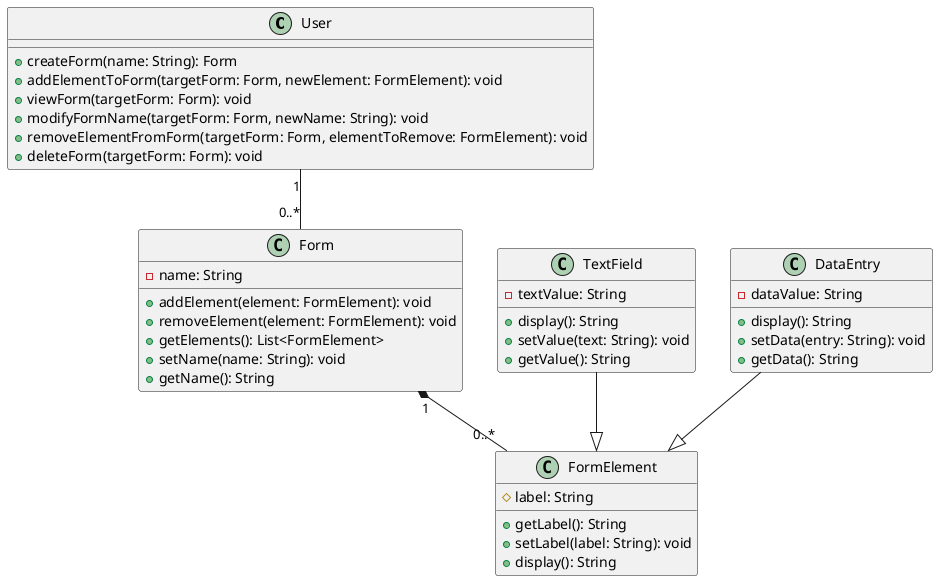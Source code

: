 @startuml

class User {
  + createForm(name: String): Form
  + addElementToForm(targetForm: Form, newElement: FormElement): void
  + viewForm(targetForm: Form): void
  + modifyFormName(targetForm: Form, newName: String): void
  + removeElementFromForm(targetForm: Form, elementToRemove: FormElement): void
  + deleteForm(targetForm: Form): void
}

class Form {
  - name: String
  + addElement(element: FormElement): void
  + removeElement(element: FormElement): void
  + getElements(): List<FormElement>
  + setName(name: String): void
  + getName(): String
}

class FormElement {
  # label: String
  + getLabel(): String
  + setLabel(label: String): void
  + display(): String
}

class TextField {
  - textValue: String
  + display(): String
  + setValue(text: String): void
  + getValue(): String
}

class DataEntry {
  - dataValue: String
  + display(): String
  + setData(entry: String): void
  + getData(): String
}

User "1" -- "0..*" Form
Form "1" *-- "0..*" FormElement
TextField --|> FormElement
DataEntry --|> FormElement

@enduml